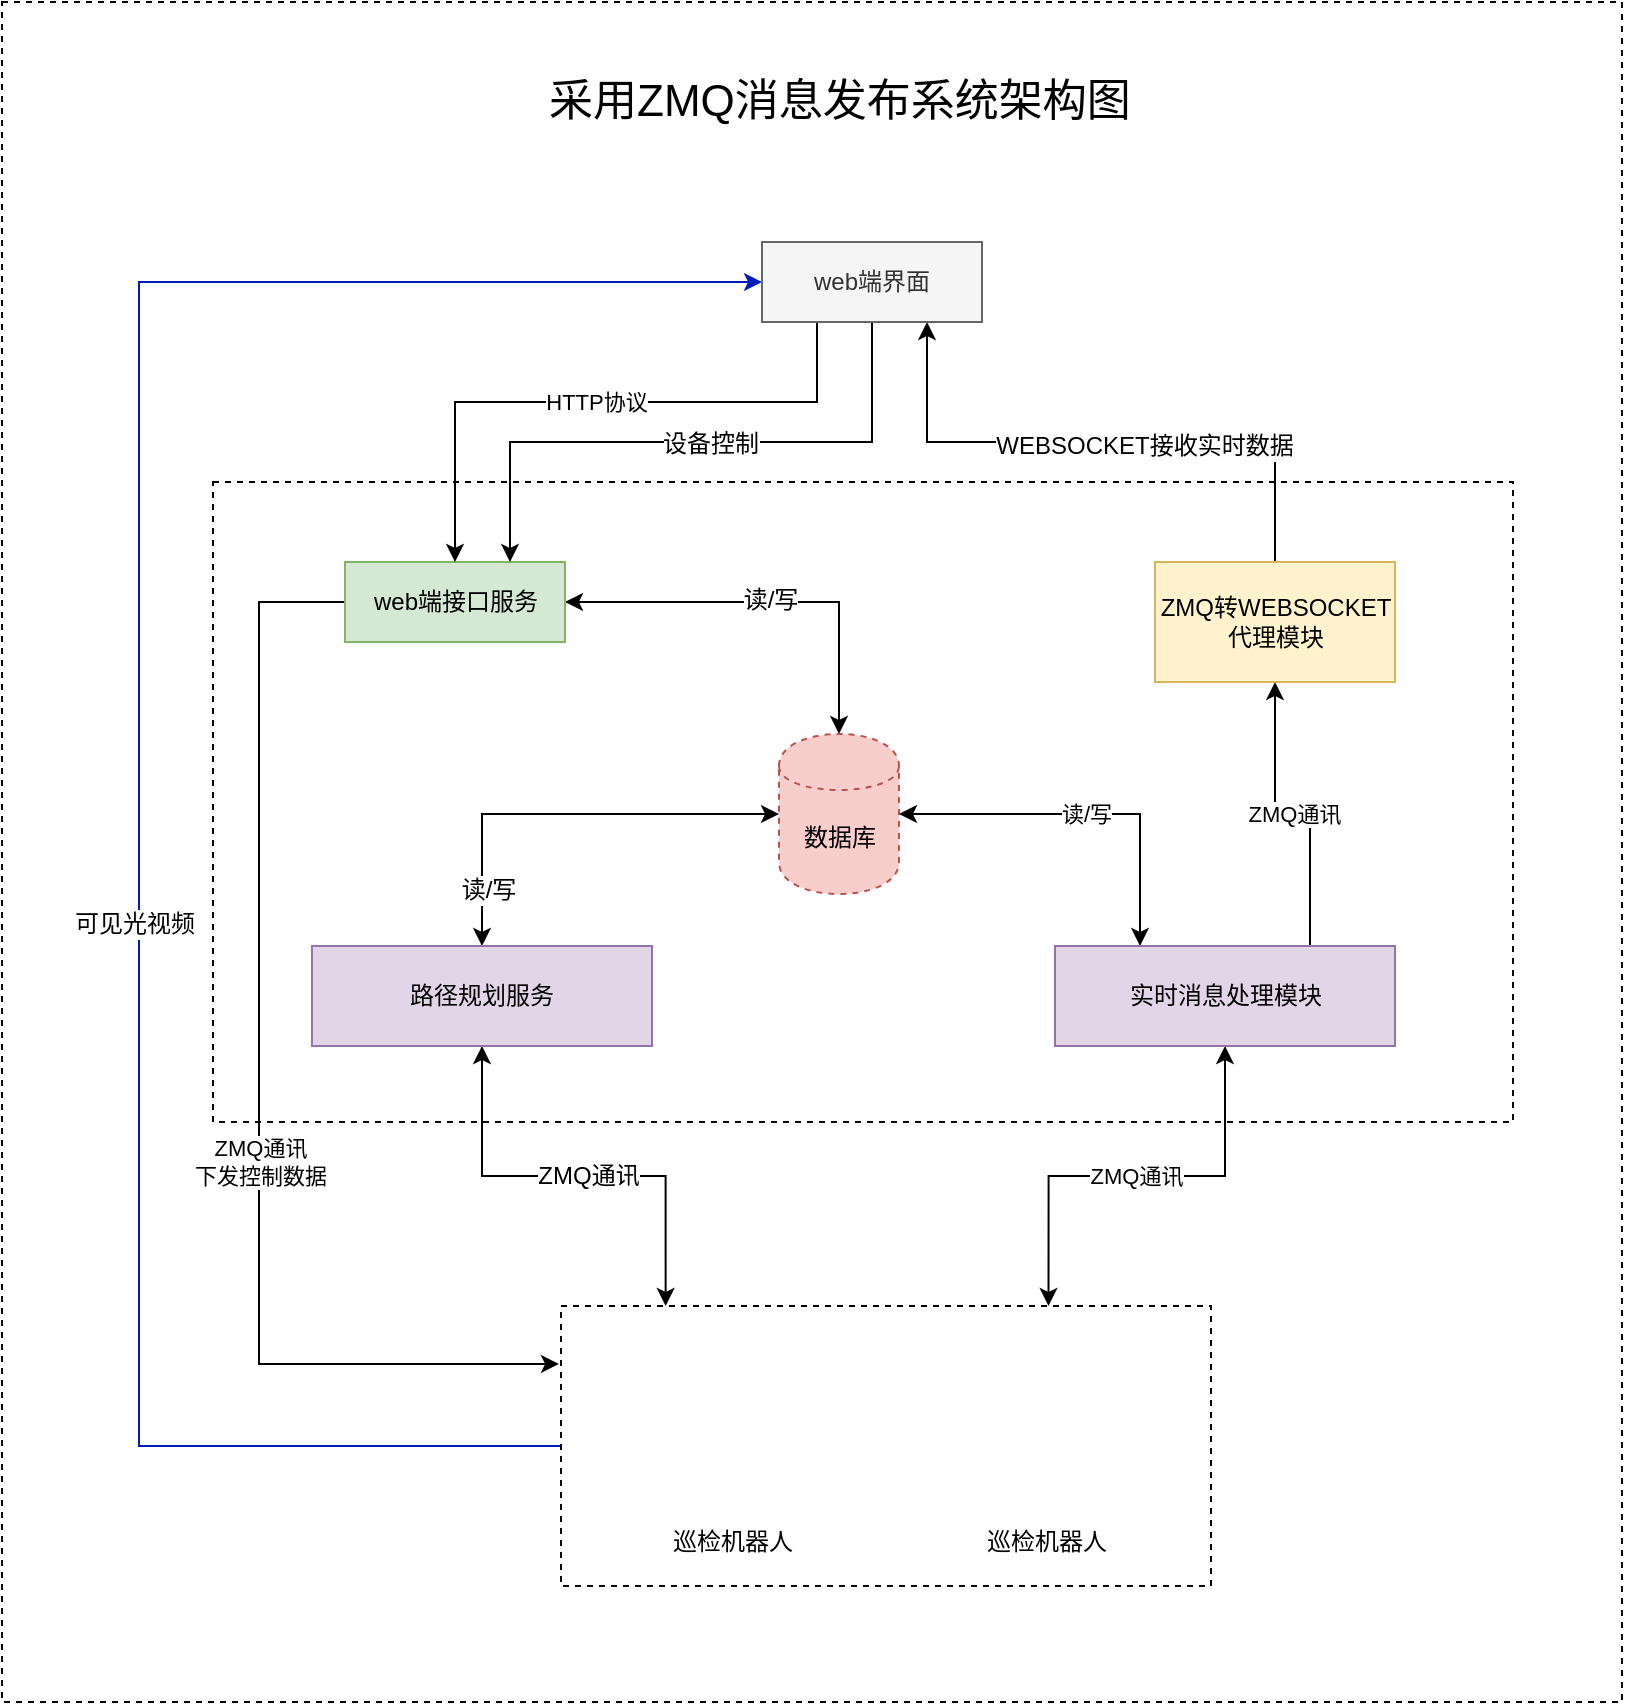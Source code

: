 <mxfile version="11.1.4" type="github"><diagram id="PMFy5uhr8oNW0CpgbZ4c" name="Page-1"><mxGraphModel dx="946" dy="540" grid="1" gridSize="10" guides="1" tooltips="1" connect="1" arrows="1" fold="1" page="1" pageScale="1" pageWidth="827" pageHeight="1169" math="0" shadow="0"><root><mxCell id="0"/><mxCell id="1" parent="0"/><mxCell id="f2yREIvLSWxIbtqtdsDa-39" value="" style="rounded=0;whiteSpace=wrap;html=1;dashed=1;" parent="1" vertex="1"><mxGeometry x="10" y="40" width="810" height="850" as="geometry"/></mxCell><mxCell id="f2yREIvLSWxIbtqtdsDa-14" value="" style="rounded=0;whiteSpace=wrap;html=1;dashed=1;" parent="1" vertex="1"><mxGeometry x="115.5" y="280" width="650" height="320" as="geometry"/></mxCell><mxCell id="f2yREIvLSWxIbtqtdsDa-28" style="edgeStyle=orthogonalEdgeStyle;rounded=0;orthogonalLoop=1;jettySize=auto;html=1;exitX=1;exitY=0.5;exitDx=0;exitDy=0;startArrow=classic;startFill=1;endArrow=classic;endFill=1;" parent="1" source="f2yREIvLSWxIbtqtdsDa-1" target="f2yREIvLSWxIbtqtdsDa-20" edge="1"><mxGeometry relative="1" as="geometry"/></mxCell><mxCell id="f2yREIvLSWxIbtqtdsDa-29" value="读/写" style="text;html=1;resizable=0;points=[];align=center;verticalAlign=middle;labelBackgroundColor=#ffffff;" parent="f2yREIvLSWxIbtqtdsDa-28" vertex="1" connectable="0"><mxGeometry x="0.005" y="1" relative="1" as="geometry"><mxPoint as="offset"/></mxGeometry></mxCell><mxCell id="f2yREIvLSWxIbtqtdsDa-36" value="ZMQ通讯&lt;br&gt;下发控制数据" style="edgeStyle=orthogonalEdgeStyle;rounded=0;orthogonalLoop=1;jettySize=auto;html=1;exitX=-0.003;exitY=0.207;exitDx=0;exitDy=0;startArrow=classic;startFill=1;endArrow=none;endFill=0;entryX=0;entryY=0.5;entryDx=0;entryDy=0;exitPerimeter=0;" parent="1" source="f2yREIvLSWxIbtqtdsDa-5" target="f2yREIvLSWxIbtqtdsDa-1" edge="1"><mxGeometry x="-0.477" y="-101" relative="1" as="geometry"><mxPoint x="278.5" y="721" as="sourcePoint"/><Array as="points"><mxPoint x="138.5" y="721"/><mxPoint x="138.5" y="340"/></Array><mxPoint x="-101" y="-101" as="offset"/></mxGeometry></mxCell><mxCell id="f2yREIvLSWxIbtqtdsDa-1" value="web端接口服务" style="whiteSpace=wrap;html=1;fillColor=#d5e8d4;strokeColor=#82b366;" parent="1" vertex="1"><mxGeometry x="181.5" y="320" width="110" height="40" as="geometry"/></mxCell><mxCell id="f2yREIvLSWxIbtqtdsDa-27" value="ZMQ通讯" style="edgeStyle=orthogonalEdgeStyle;rounded=0;orthogonalLoop=1;jettySize=auto;html=1;exitX=0.5;exitY=1;exitDx=0;exitDy=0;entryX=0.75;entryY=0;entryDx=0;entryDy=0;startArrow=classic;startFill=1;endArrow=none;endFill=0;" parent="1" source="f2yREIvLSWxIbtqtdsDa-2" target="f2yREIvLSWxIbtqtdsDa-23" edge="1"><mxGeometry relative="1" as="geometry"/></mxCell><mxCell id="f2yREIvLSWxIbtqtdsDa-31" style="edgeStyle=orthogonalEdgeStyle;rounded=0;orthogonalLoop=1;jettySize=auto;html=1;exitX=0.5;exitY=0;exitDx=0;exitDy=0;entryX=0.75;entryY=1;entryDx=0;entryDy=0;startArrow=none;startFill=0;endArrow=classic;endFill=1;" parent="1" source="f2yREIvLSWxIbtqtdsDa-2" target="f2yREIvLSWxIbtqtdsDa-30" edge="1"><mxGeometry relative="1" as="geometry"/></mxCell><mxCell id="f2yREIvLSWxIbtqtdsDa-32" value="WEBSOCKET接收实时数据" style="text;html=1;resizable=0;points=[];align=center;verticalAlign=middle;labelBackgroundColor=#ffffff;" parent="f2yREIvLSWxIbtqtdsDa-31" vertex="1" connectable="0"><mxGeometry x="-0.145" y="2" relative="1" as="geometry"><mxPoint as="offset"/></mxGeometry></mxCell><mxCell id="f2yREIvLSWxIbtqtdsDa-2" value="ZMQ转WEBSOCKET代理模块" style="whiteSpace=wrap;html=1;fillColor=#fff2cc;strokeColor=#d6b656;" parent="1" vertex="1"><mxGeometry x="586.5" y="320" width="120" height="60" as="geometry"/></mxCell><mxCell id="f2yREIvLSWxIbtqtdsDa-12" style="edgeStyle=orthogonalEdgeStyle;rounded=0;orthogonalLoop=1;jettySize=auto;html=1;exitX=0.5;exitY=1;exitDx=0;exitDy=0;entryX=0.161;entryY=0;entryDx=0;entryDy=0;entryPerimeter=0;startArrow=classic;startFill=1;" parent="1" source="f2yREIvLSWxIbtqtdsDa-4" target="f2yREIvLSWxIbtqtdsDa-5" edge="1"><mxGeometry relative="1" as="geometry"/></mxCell><mxCell id="f2yREIvLSWxIbtqtdsDa-13" value="ZMQ通讯" style="text;html=1;resizable=0;points=[];align=center;verticalAlign=middle;labelBackgroundColor=#ffffff;" parent="f2yREIvLSWxIbtqtdsDa-12" vertex="1" connectable="0"><mxGeometry x="0.061" relative="1" as="geometry"><mxPoint as="offset"/></mxGeometry></mxCell><mxCell id="f2yREIvLSWxIbtqtdsDa-21" style="edgeStyle=orthogonalEdgeStyle;rounded=0;orthogonalLoop=1;jettySize=auto;html=1;exitX=0.5;exitY=0;exitDx=0;exitDy=0;entryX=0;entryY=0.5;entryDx=0;entryDy=0;startArrow=classic;startFill=1;" parent="1" source="f2yREIvLSWxIbtqtdsDa-4" target="f2yREIvLSWxIbtqtdsDa-20" edge="1"><mxGeometry relative="1" as="geometry"/></mxCell><mxCell id="f2yREIvLSWxIbtqtdsDa-22" value="读/写" style="text;html=1;resizable=0;points=[];align=center;verticalAlign=middle;labelBackgroundColor=#ffffff;" parent="f2yREIvLSWxIbtqtdsDa-21" vertex="1" connectable="0"><mxGeometry x="-0.361" y="-38" relative="1" as="geometry"><mxPoint as="offset"/></mxGeometry></mxCell><mxCell id="f2yREIvLSWxIbtqtdsDa-4" value="路径规划服务" style="whiteSpace=wrap;html=1;fillColor=#e1d5e7;strokeColor=#9673a6;" parent="1" vertex="1"><mxGeometry x="165" y="512" width="170" height="50" as="geometry"/></mxCell><mxCell id="f2yREIvLSWxIbtqtdsDa-24" value="ZMQ通讯" style="edgeStyle=orthogonalEdgeStyle;rounded=0;orthogonalLoop=1;jettySize=auto;html=1;exitX=0.75;exitY=0;exitDx=0;exitDy=0;startArrow=classic;startFill=1;" parent="1" source="f2yREIvLSWxIbtqtdsDa-5" target="f2yREIvLSWxIbtqtdsDa-23" edge="1"><mxGeometry relative="1" as="geometry"/></mxCell><mxCell id="f2yREIvLSWxIbtqtdsDa-37" style="edgeStyle=orthogonalEdgeStyle;rounded=0;orthogonalLoop=1;jettySize=auto;html=1;startArrow=none;startFill=0;endArrow=classic;endFill=1;exitX=0;exitY=0.5;exitDx=0;exitDy=0;entryX=0;entryY=0.5;entryDx=0;entryDy=0;fillColor=#0050ef;strokeColor=#001DBC;" parent="1" source="f2yREIvLSWxIbtqtdsDa-5" target="f2yREIvLSWxIbtqtdsDa-30" edge="1"><mxGeometry relative="1" as="geometry"><mxPoint x="358.5" y="242" as="targetPoint"/><mxPoint x="268.5" y="799" as="sourcePoint"/><Array as="points"><mxPoint x="78.5" y="762"/><mxPoint x="78.5" y="180"/></Array></mxGeometry></mxCell><mxCell id="f2yREIvLSWxIbtqtdsDa-38" value="可见光视频" style="text;html=1;resizable=0;points=[];align=center;verticalAlign=middle;labelBackgroundColor=#ffffff;" parent="f2yREIvLSWxIbtqtdsDa-37" vertex="1" connectable="0"><mxGeometry x="-0.144" y="3" relative="1" as="geometry"><mxPoint as="offset"/></mxGeometry></mxCell><mxCell id="f2yREIvLSWxIbtqtdsDa-5" value="" style="rounded=0;whiteSpace=wrap;html=1;dashed=1;" parent="1" vertex="1"><mxGeometry x="289.5" y="692" width="325" height="140" as="geometry"/></mxCell><mxCell id="f2yREIvLSWxIbtqtdsDa-6" value="巡检机器人" style="shape=image;html=1;verticalAlign=top;verticalLabelPosition=bottom;labelBackgroundColor=#ffffff;imageAspect=0;aspect=fixed;image=https://cdn2.iconfinder.com/data/icons/walle/128/basket_full.png;dashed=1;" parent="1" vertex="1"><mxGeometry x="332.5" y="712" width="84" height="84" as="geometry"/></mxCell><mxCell id="f2yREIvLSWxIbtqtdsDa-7" value="巡检机器人" style="shape=image;html=1;verticalAlign=top;verticalLabelPosition=bottom;labelBackgroundColor=#ffffff;imageAspect=0;aspect=fixed;image=https://cdn2.iconfinder.com/data/icons/walle/128/basket_full.png;dashed=1;" parent="1" vertex="1"><mxGeometry x="489.5" y="712" width="84" height="84" as="geometry"/></mxCell><mxCell id="f2yREIvLSWxIbtqtdsDa-20" value="数据库" style="shape=cylinder;whiteSpace=wrap;html=1;boundedLbl=1;backgroundOutline=1;dashed=1;fillColor=#f8cecc;strokeColor=#b85450;" parent="1" vertex="1"><mxGeometry x="398.5" y="406" width="60" height="80" as="geometry"/></mxCell><mxCell id="f2yREIvLSWxIbtqtdsDa-25" value="读/写" style="edgeStyle=orthogonalEdgeStyle;rounded=0;orthogonalLoop=1;jettySize=auto;html=1;exitX=0.25;exitY=0;exitDx=0;exitDy=0;entryX=1;entryY=0.5;entryDx=0;entryDy=0;startArrow=classic;startFill=1;" parent="1" source="f2yREIvLSWxIbtqtdsDa-23" target="f2yREIvLSWxIbtqtdsDa-20" edge="1"><mxGeometry relative="1" as="geometry"/></mxCell><mxCell id="f2yREIvLSWxIbtqtdsDa-23" value="实时消息处理模块" style="whiteSpace=wrap;html=1;fillColor=#e1d5e7;strokeColor=#9673a6;" parent="1" vertex="1"><mxGeometry x="536.5" y="512" width="170" height="50" as="geometry"/></mxCell><mxCell id="f2yREIvLSWxIbtqtdsDa-33" value="HTTP协议" style="edgeStyle=orthogonalEdgeStyle;rounded=0;orthogonalLoop=1;jettySize=auto;html=1;exitX=0.25;exitY=1;exitDx=0;exitDy=0;entryX=0.5;entryY=0;entryDx=0;entryDy=0;startArrow=none;startFill=0;endArrow=classic;endFill=1;" parent="1" source="f2yREIvLSWxIbtqtdsDa-30" target="f2yREIvLSWxIbtqtdsDa-1" edge="1"><mxGeometry relative="1" as="geometry"><Array as="points"><mxPoint x="417.5" y="240"/><mxPoint x="236.5" y="240"/></Array></mxGeometry></mxCell><mxCell id="f2yREIvLSWxIbtqtdsDa-34" style="edgeStyle=orthogonalEdgeStyle;rounded=0;orthogonalLoop=1;jettySize=auto;html=1;exitX=0.5;exitY=1;exitDx=0;exitDy=0;entryX=0.75;entryY=0;entryDx=0;entryDy=0;startArrow=none;startFill=0;endArrow=classic;endFill=1;" parent="1" source="f2yREIvLSWxIbtqtdsDa-30" target="f2yREIvLSWxIbtqtdsDa-1" edge="1"><mxGeometry relative="1" as="geometry"/></mxCell><mxCell id="f2yREIvLSWxIbtqtdsDa-35" value="设备控制" style="text;html=1;resizable=0;points=[];align=center;verticalAlign=middle;labelBackgroundColor=#ffffff;" parent="f2yREIvLSWxIbtqtdsDa-34" vertex="1" connectable="0"><mxGeometry x="-0.063" y="1" relative="1" as="geometry"><mxPoint as="offset"/></mxGeometry></mxCell><mxCell id="f2yREIvLSWxIbtqtdsDa-30" value="web端界面" style="whiteSpace=wrap;html=1;fillColor=#f5f5f5;strokeColor=#666666;fontColor=#333333;" parent="1" vertex="1"><mxGeometry x="390" y="160" width="110" height="40" as="geometry"/></mxCell><mxCell id="f2yREIvLSWxIbtqtdsDa-40" value="采用ZMQ消息发布系统架构图" style="text;html=1;strokeColor=none;fillColor=none;align=center;verticalAlign=middle;whiteSpace=wrap;rounded=0;dashed=1;fontSize=22;" parent="1" vertex="1"><mxGeometry x="256.5" y="80" width="344" height="20" as="geometry"/></mxCell></root></mxGraphModel></diagram></mxfile>